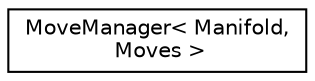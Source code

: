 digraph "Graphical Class Hierarchy"
{
 // LATEX_PDF_SIZE
  edge [fontname="Helvetica",fontsize="10",labelfontname="Helvetica",labelfontsize="10"];
  node [fontname="Helvetica",fontsize="10",shape=record];
  rankdir="LR";
  Node0 [label="MoveManager\< Manifold,\l Moves \>",height=0.2,width=0.4,color="black", fillcolor="white", style="filled",URL="$class_move_manager.html",tooltip="RAII Function object to handle moves."];
}
